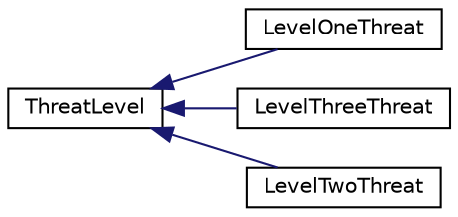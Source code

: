 digraph "Graphical Class Hierarchy"
{
  edge [fontname="Helvetica",fontsize="10",labelfontname="Helvetica",labelfontsize="10"];
  node [fontname="Helvetica",fontsize="10",shape=record];
  rankdir="LR";
  Node0 [label="ThreatLevel",height=0.2,width=0.4,color="black", fillcolor="white", style="filled",URL="$classThreatLevel.html",tooltip="Threat Level class. "];
  Node0 -> Node1 [dir="back",color="midnightblue",fontsize="10",style="solid",fontname="Helvetica"];
  Node1 [label="LevelOneThreat",height=0.2,width=0.4,color="black", fillcolor="white", style="filled",URL="$classLevelOneThreat.html",tooltip="Level One Threat class. "];
  Node0 -> Node2 [dir="back",color="midnightblue",fontsize="10",style="solid",fontname="Helvetica"];
  Node2 [label="LevelThreeThreat",height=0.2,width=0.4,color="black", fillcolor="white", style="filled",URL="$classLevelThreeThreat.html",tooltip="Level Three Threat class. "];
  Node0 -> Node3 [dir="back",color="midnightblue",fontsize="10",style="solid",fontname="Helvetica"];
  Node3 [label="LevelTwoThreat",height=0.2,width=0.4,color="black", fillcolor="white", style="filled",URL="$classLevelTwoThreat.html",tooltip="Level Two Threat class. "];
}
